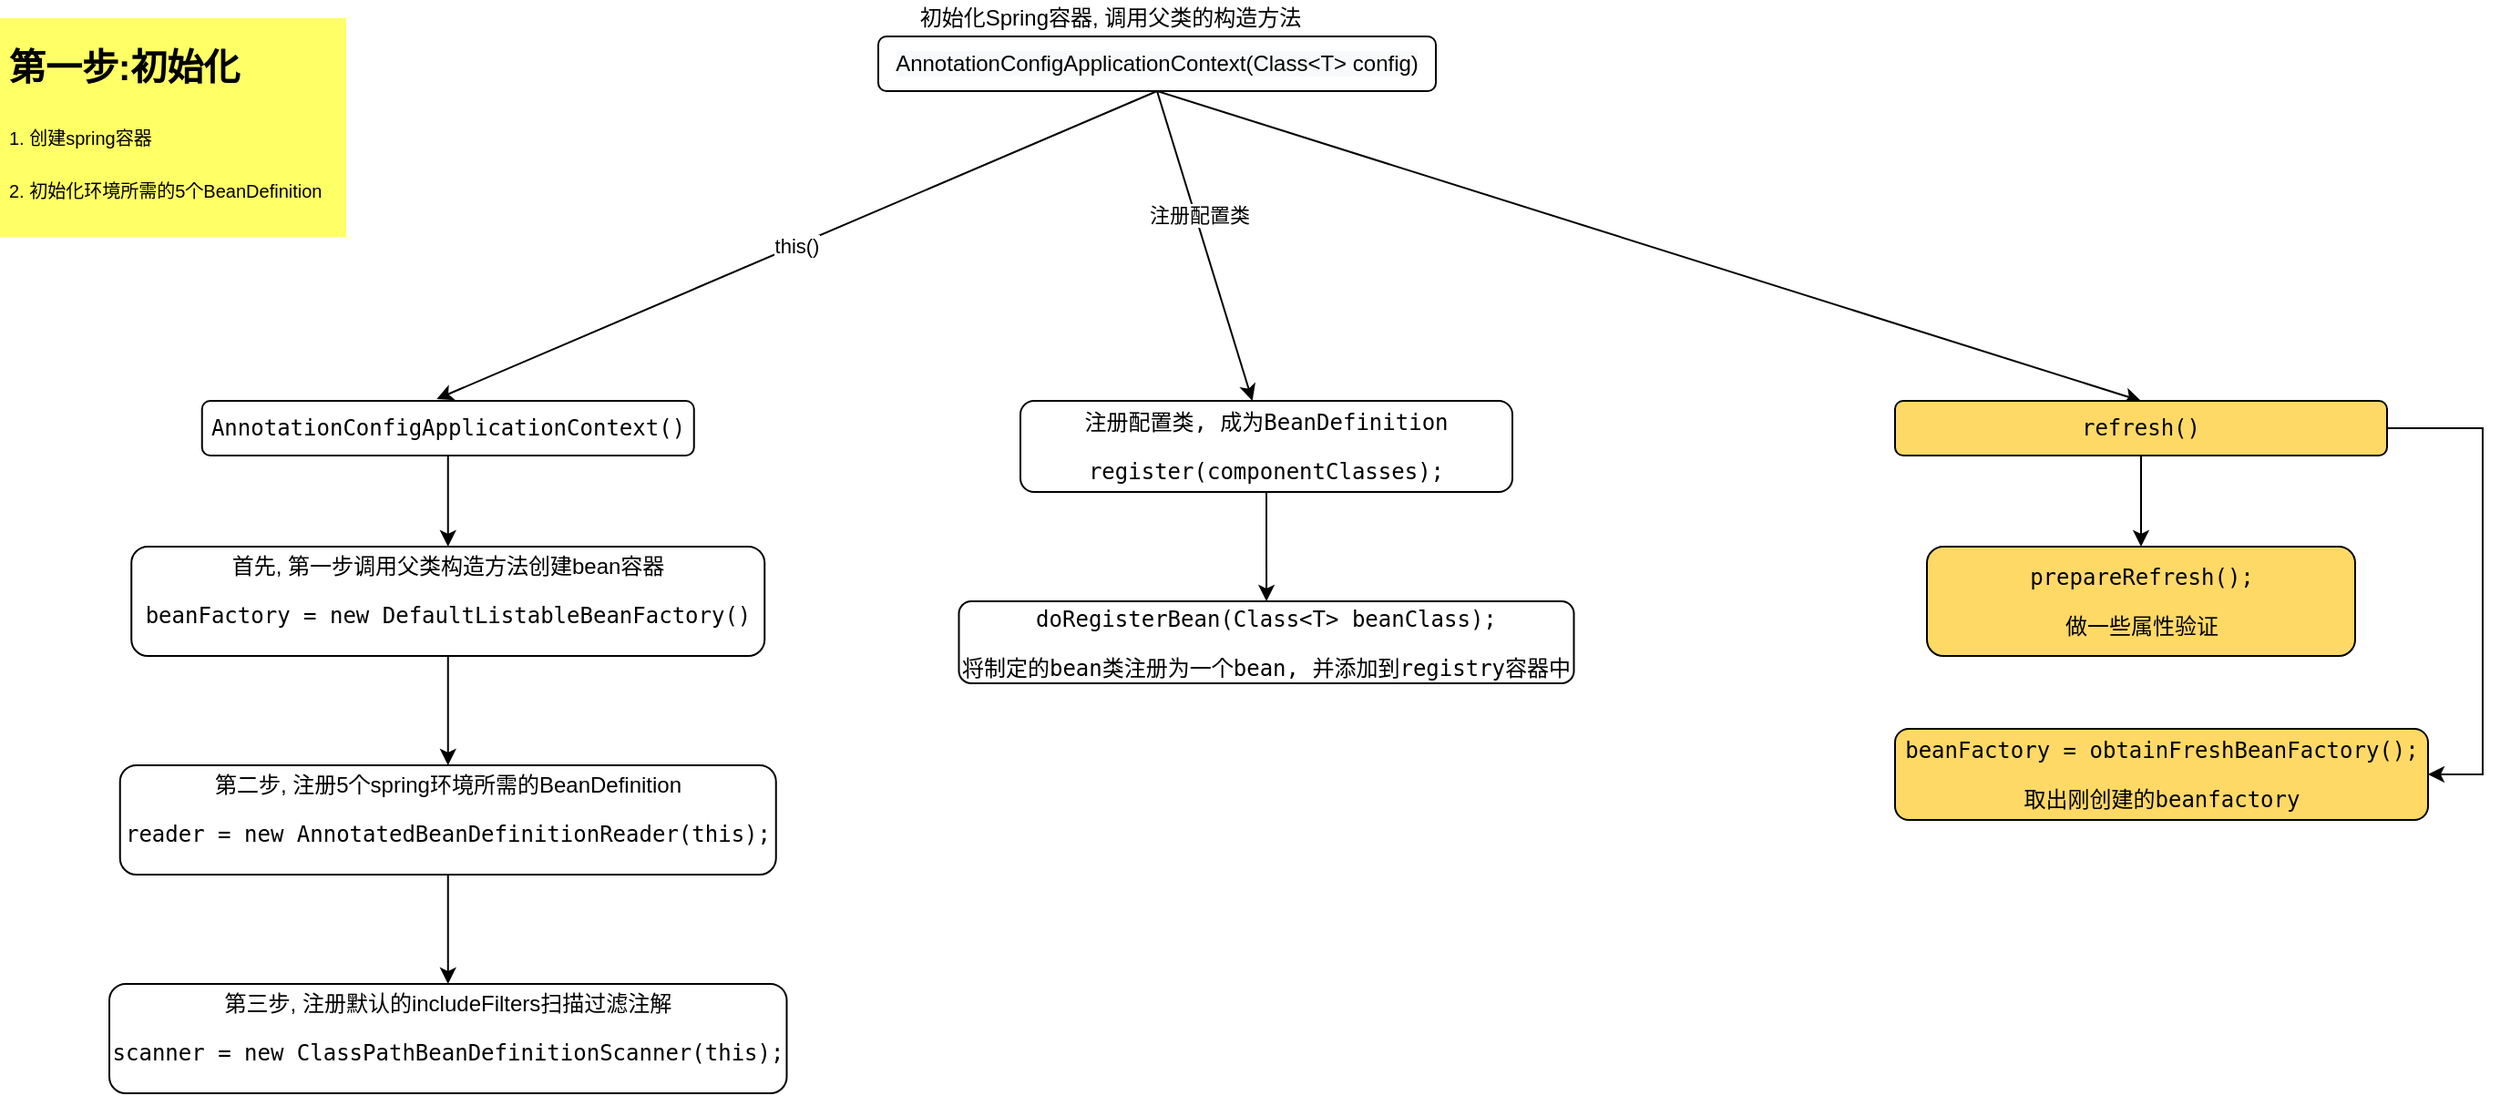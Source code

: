 <mxfile version="14.6.6" type="github">
  <diagram id="TbQEEp9MMA1_F5JZQG8T" name="第 1 页">
    <mxGraphModel dx="946" dy="590" grid="1" gridSize="10" guides="1" tooltips="1" connect="1" arrows="1" fold="1" page="1" pageScale="1" pageWidth="827" pageHeight="1169" math="0" shadow="0">
      <root>
        <mxCell id="0" />
        <mxCell id="1" parent="0" />
        <mxCell id="SgbAIxtXmt1jCM66Tc68-1" value="this()" style="rounded=0;orthogonalLoop=1;jettySize=auto;html=1;exitX=0.5;exitY=1;exitDx=0;exitDy=0;entryX=0.477;entryY=-0.033;entryDx=0;entryDy=0;entryPerimeter=0;" edge="1" parent="1" source="SgbAIxtXmt1jCM66Tc68-5" target="SgbAIxtXmt1jCM66Tc68-9">
          <mxGeometry relative="1" as="geometry">
            <mxPoint x="250" y="190" as="targetPoint" />
          </mxGeometry>
        </mxCell>
        <mxCell id="SgbAIxtXmt1jCM66Tc68-2" style="rounded=0;orthogonalLoop=1;jettySize=auto;html=1;exitX=0.5;exitY=1;exitDx=0;exitDy=0;" edge="1" parent="1" source="SgbAIxtXmt1jCM66Tc68-5" target="SgbAIxtXmt1jCM66Tc68-10">
          <mxGeometry relative="1" as="geometry" />
        </mxCell>
        <mxCell id="SgbAIxtXmt1jCM66Tc68-3" value="注册配置类" style="edgeLabel;html=1;align=center;verticalAlign=middle;resizable=0;points=[];" vertex="1" connectable="0" parent="SgbAIxtXmt1jCM66Tc68-2">
          <mxGeometry x="-0.2" y="2" relative="1" as="geometry">
            <mxPoint as="offset" />
          </mxGeometry>
        </mxCell>
        <mxCell id="SgbAIxtXmt1jCM66Tc68-4" style="edgeStyle=none;rounded=0;orthogonalLoop=1;jettySize=auto;html=1;exitX=0.5;exitY=1;exitDx=0;exitDy=0;entryX=0.5;entryY=0;entryDx=0;entryDy=0;" edge="1" parent="1" source="SgbAIxtXmt1jCM66Tc68-5" target="SgbAIxtXmt1jCM66Tc68-11">
          <mxGeometry relative="1" as="geometry" />
        </mxCell>
        <mxCell id="SgbAIxtXmt1jCM66Tc68-5" value="&lt;span style=&quot;color: rgb(0 , 0 , 0) ; font-family: &amp;#34;helvetica&amp;#34; ; font-size: 12px ; font-style: normal ; font-weight: 400 ; letter-spacing: normal ; text-align: center ; text-indent: 0px ; text-transform: none ; word-spacing: 0px ; background-color: rgb(248 , 249 , 250) ; display: inline ; float: none&quot;&gt;AnnotationConfigApplicationContext(Class&amp;lt;T&amp;gt; config)&lt;/span&gt;" style="rounded=1;whiteSpace=wrap;html=1;" vertex="1" parent="1">
          <mxGeometry x="492" y="40" width="306" height="30" as="geometry" />
        </mxCell>
        <mxCell id="SgbAIxtXmt1jCM66Tc68-6" value="初始化Spring容器, 调用父类的构造方法" style="text;html=1;strokeColor=none;fillColor=none;align=center;verticalAlign=middle;whiteSpace=wrap;rounded=0;" vertex="1" parent="1">
          <mxGeometry x="510" y="20" width="219" height="20" as="geometry" />
        </mxCell>
        <mxCell id="SgbAIxtXmt1jCM66Tc68-7" value="&lt;h1&gt;&lt;sub&gt;第一步:初始化&lt;/sub&gt;&lt;/h1&gt;&lt;p&gt;&lt;sub&gt;1. 创建spring容器&lt;/sub&gt;&lt;/p&gt;&lt;p&gt;&lt;sub&gt;2. 初始化环境所需的5个BeanDefinition&lt;/sub&gt;&lt;/p&gt;&lt;p&gt;&lt;br&gt;&lt;/p&gt;" style="text;html=1;strokeColor=none;fillColor=#FFFF66;spacing=5;spacingTop=-20;whiteSpace=wrap;overflow=hidden;rounded=0;" vertex="1" parent="1">
          <mxGeometry x="10" y="30" width="190" height="120" as="geometry" />
        </mxCell>
        <mxCell id="SgbAIxtXmt1jCM66Tc68-8" value="" style="edgeStyle=none;rounded=0;orthogonalLoop=1;jettySize=auto;html=1;" edge="1" parent="1" source="SgbAIxtXmt1jCM66Tc68-9" target="SgbAIxtXmt1jCM66Tc68-13">
          <mxGeometry relative="1" as="geometry" />
        </mxCell>
        <mxCell id="SgbAIxtXmt1jCM66Tc68-9" value="&lt;pre&gt;&lt;pre&gt;AnnotationConfigApplicationContext()&lt;/pre&gt;&lt;/pre&gt;" style="rounded=1;whiteSpace=wrap;html=1;labelBackgroundColor=none;fillColor=#FFFFFF;" vertex="1" parent="1">
          <mxGeometry x="120.87" y="240" width="270" height="30" as="geometry" />
        </mxCell>
        <mxCell id="SgbAIxtXmt1jCM66Tc68-18" value="" style="edgeStyle=orthogonalEdgeStyle;rounded=0;orthogonalLoop=1;jettySize=auto;html=1;" edge="1" parent="1" source="SgbAIxtXmt1jCM66Tc68-10" target="SgbAIxtXmt1jCM66Tc68-17">
          <mxGeometry relative="1" as="geometry" />
        </mxCell>
        <mxCell id="SgbAIxtXmt1jCM66Tc68-10" value="&lt;pre&gt;&lt;pre&gt;&lt;pre&gt;注册配置类, 成为BeanDefinition&lt;/pre&gt;&lt;pre&gt;register(componentClasses);&lt;/pre&gt;&lt;/pre&gt;&lt;/pre&gt;" style="rounded=1;whiteSpace=wrap;html=1;labelBackgroundColor=none;fillColor=#FFFFFF;" vertex="1" parent="1">
          <mxGeometry x="570" y="240" width="270" height="50" as="geometry" />
        </mxCell>
        <mxCell id="SgbAIxtXmt1jCM66Tc68-20" value="" style="edgeStyle=orthogonalEdgeStyle;rounded=0;orthogonalLoop=1;jettySize=auto;html=1;" edge="1" parent="1" source="SgbAIxtXmt1jCM66Tc68-11" target="SgbAIxtXmt1jCM66Tc68-19">
          <mxGeometry relative="1" as="geometry" />
        </mxCell>
        <mxCell id="SgbAIxtXmt1jCM66Tc68-22" value="" style="edgeStyle=entityRelationEdgeStyle;rounded=0;orthogonalLoop=1;jettySize=auto;html=1;elbow=vertical;" edge="1" parent="1" source="SgbAIxtXmt1jCM66Tc68-11" target="SgbAIxtXmt1jCM66Tc68-21">
          <mxGeometry relative="1" as="geometry" />
        </mxCell>
        <mxCell id="SgbAIxtXmt1jCM66Tc68-11" value="&lt;pre&gt;&lt;pre&gt;&lt;pre&gt;&lt;pre&gt;refresh()&lt;/pre&gt;&lt;/pre&gt;&lt;/pre&gt;&lt;/pre&gt;" style="rounded=1;whiteSpace=wrap;html=1;labelBackgroundColor=none;fillColor=#FFD966;" vertex="1" parent="1">
          <mxGeometry x="1050" y="240" width="270" height="30" as="geometry" />
        </mxCell>
        <mxCell id="SgbAIxtXmt1jCM66Tc68-12" value="" style="edgeStyle=none;rounded=0;orthogonalLoop=1;jettySize=auto;html=1;" edge="1" parent="1" source="SgbAIxtXmt1jCM66Tc68-13" target="SgbAIxtXmt1jCM66Tc68-14">
          <mxGeometry relative="1" as="geometry" />
        </mxCell>
        <mxCell id="SgbAIxtXmt1jCM66Tc68-13" value="首先, 第一步调用父类构造方法创建bean容器&lt;br&gt;&lt;pre&gt;beanFactory = new DefaultListableBeanFactory()&lt;/pre&gt;" style="whiteSpace=wrap;html=1;rounded=1;fillColor=#FFFFFF;" vertex="1" parent="1">
          <mxGeometry x="82.12" y="320" width="347.5" height="60" as="geometry" />
        </mxCell>
        <mxCell id="SgbAIxtXmt1jCM66Tc68-16" value="" style="edgeStyle=orthogonalEdgeStyle;rounded=0;orthogonalLoop=1;jettySize=auto;html=1;" edge="1" parent="1" source="SgbAIxtXmt1jCM66Tc68-14" target="SgbAIxtXmt1jCM66Tc68-15">
          <mxGeometry relative="1" as="geometry" />
        </mxCell>
        <mxCell id="SgbAIxtXmt1jCM66Tc68-14" value="第二步, 注册5个spring环境所需的BeanDefinition&lt;br&gt;&lt;pre&gt;reader = new AnnotatedBeanDefinitionReader(this);&lt;/pre&gt;" style="whiteSpace=wrap;html=1;rounded=1;fillColor=#FFFFFF;" vertex="1" parent="1">
          <mxGeometry x="75.87" y="440" width="360" height="60" as="geometry" />
        </mxCell>
        <mxCell id="SgbAIxtXmt1jCM66Tc68-15" value="第三步, 注册默认的&lt;span&gt;includeFilters&lt;/span&gt;&lt;span&gt;扫描过滤注解&lt;/span&gt;&lt;br&gt;&lt;pre&gt;&lt;pre&gt;scanner = new ClassPathBeanDefinitionScanner(this);&lt;/pre&gt;&lt;/pre&gt;" style="whiteSpace=wrap;html=1;rounded=1;fillColor=#FFFFFF;" vertex="1" parent="1">
          <mxGeometry x="70" y="560" width="371.75" height="60" as="geometry" />
        </mxCell>
        <mxCell id="SgbAIxtXmt1jCM66Tc68-17" value="&lt;pre&gt;doRegisterBean(Class&amp;lt;T&amp;gt; beanClass);&lt;/pre&gt;&lt;pre&gt;将制定的bean类注册为一个bean, 并添加到registry容器中&lt;br&gt;&lt;/pre&gt;" style="whiteSpace=wrap;html=1;rounded=1;fillColor=#FFFFFF;" vertex="1" parent="1">
          <mxGeometry x="536.25" y="350" width="337.5" height="45" as="geometry" />
        </mxCell>
        <mxCell id="SgbAIxtXmt1jCM66Tc68-19" value="&lt;pre&gt;prepareRefresh();&lt;/pre&gt;&lt;pre&gt;做一些属性验证&lt;/pre&gt;" style="whiteSpace=wrap;html=1;rounded=1;fillColor=#FFD966;" vertex="1" parent="1">
          <mxGeometry x="1067.5" y="320" width="235" height="60" as="geometry" />
        </mxCell>
        <mxCell id="SgbAIxtXmt1jCM66Tc68-21" value="&lt;pre&gt;beanFactory = obtainFreshBeanFactory();&lt;/pre&gt;&lt;pre&gt;取出刚创建的beanfactory&lt;/pre&gt;" style="whiteSpace=wrap;html=1;rounded=1;fillColor=#FFD966;" vertex="1" parent="1">
          <mxGeometry x="1050" y="420" width="292.5" height="50" as="geometry" />
        </mxCell>
      </root>
    </mxGraphModel>
  </diagram>
</mxfile>
